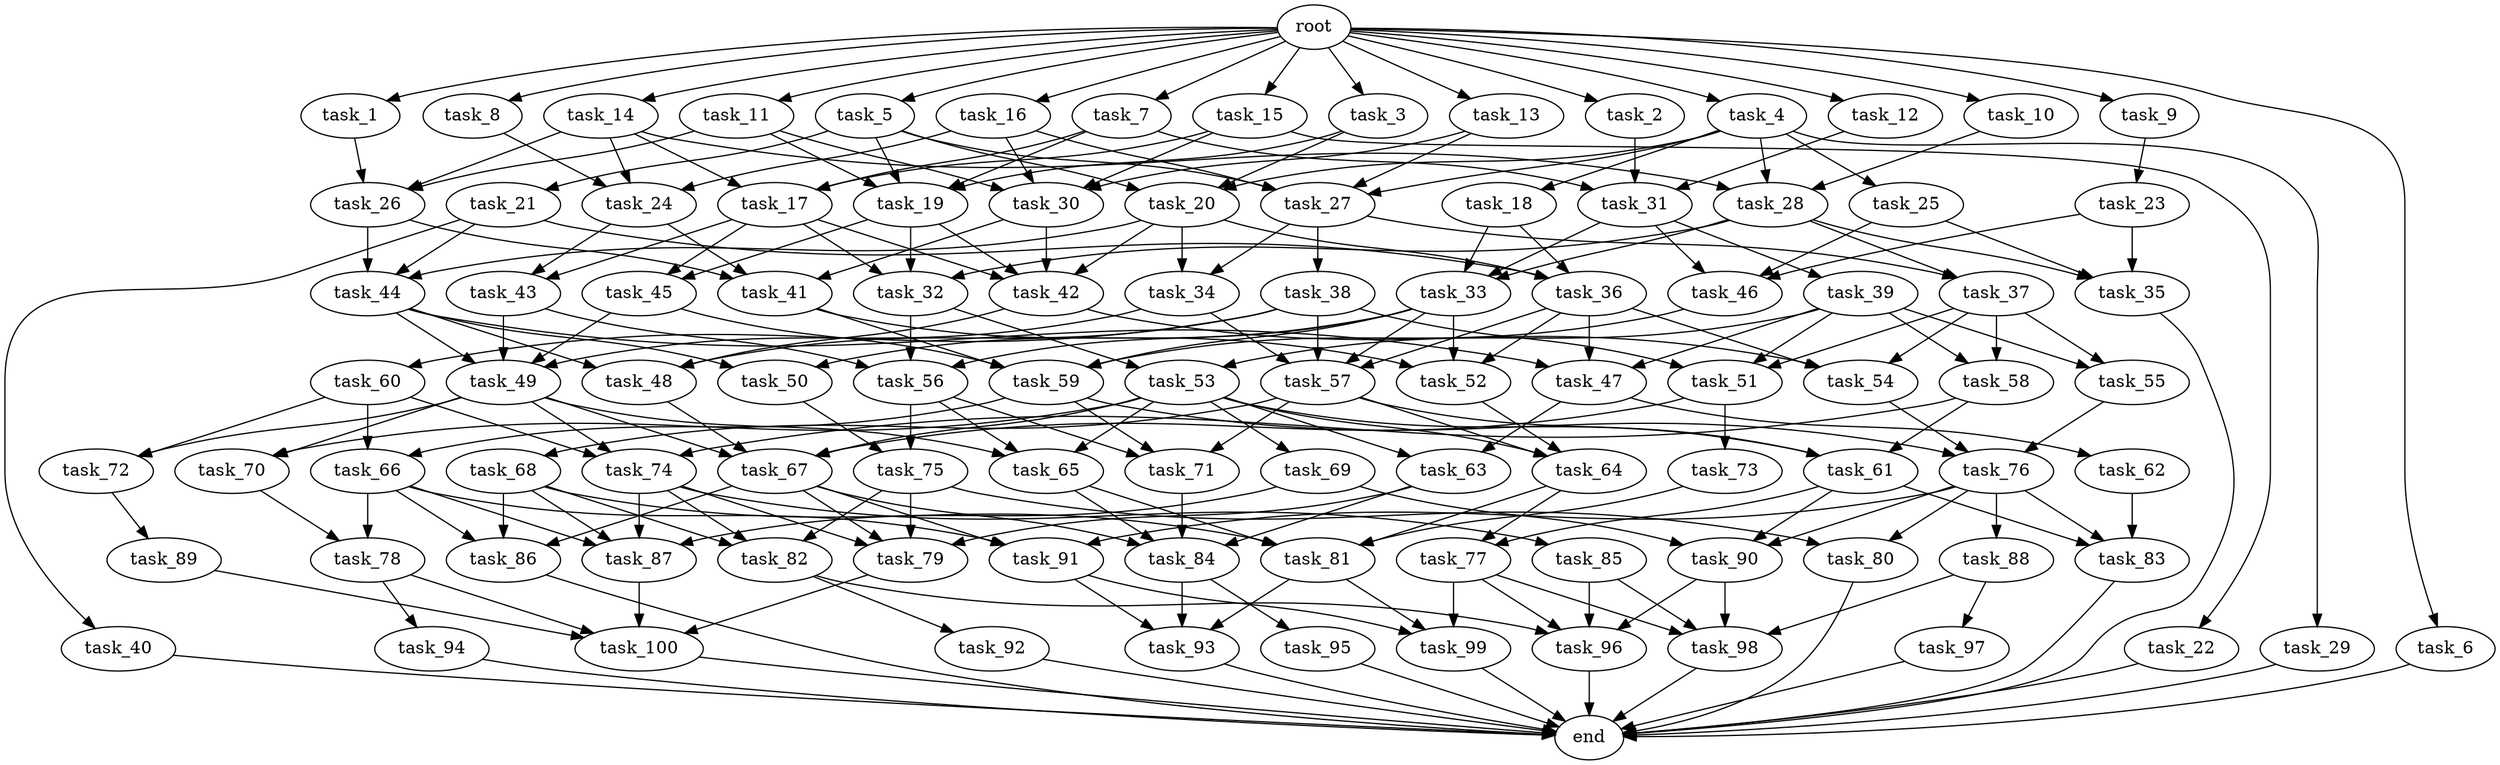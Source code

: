 digraph G {
  task_66 [size="8.303317e+08"];
  task_71 [size="2.043531e+09"];
  task_79 [size="4.201666e+09"];
  task_27 [size="3.087216e+09"];
  task_34 [size="4.301708e+09"];
  task_69 [size="1.119346e+08"];
  task_63 [size="3.937102e+09"];
  task_87 [size="2.095438e+09"];
  task_26 [size="2.920479e+09"];
  task_25 [size="4.453878e+09"];
  task_44 [size="1.235753e+09"];
  task_19 [size="4.104647e+09"];
  task_57 [size="1.362891e+09"];
  task_47 [size="7.652292e+08"];
  task_29 [size="4.599801e+09"];
  task_20 [size="4.438852e+09"];
  task_56 [size="4.816035e+09"];
  task_15 [size="2.268343e+09"];
  task_77 [size="2.357854e+09"];
  task_92 [size="3.638805e+09"];
  task_100 [size="4.037678e+09"];
  task_16 [size="3.863290e+09"];
  task_91 [size="3.492765e+09"];
  task_82 [size="1.365916e+09"];
  task_73 [size="4.098349e+09"];
  task_65 [size="7.980767e+08"];
  task_10 [size="4.190666e+09"];
  task_30 [size="4.127851e+09"];
  task_23 [size="5.361831e+08"];
  task_78 [size="3.213350e+09"];
  task_28 [size="8.451223e+08"];
  task_38 [size="2.632222e+09"];
  task_32 [size="1.101027e+09"];
  task_4 [size="2.532773e+09"];
  task_9 [size="4.406878e+09"];
  task_84 [size="3.750449e+09"];
  task_14 [size="1.749227e+09"];
  end [size="0.000000e+00"];
  task_83 [size="4.261011e+09"];
  task_90 [size="4.161905e+09"];
  task_59 [size="4.495112e+09"];
  task_12 [size="4.047625e+08"];
  task_46 [size="2.770073e+09"];
  task_36 [size="1.591999e+09"];
  task_40 [size="7.691867e+08"];
  task_62 [size="3.375244e+09"];
  task_45 [size="1.919512e+09"];
  task_53 [size="3.792768e+09"];
  task_24 [size="5.045132e+08"];
  task_33 [size="1.287867e+09"];
  task_89 [size="2.008522e+09"];
  task_94 [size="2.434099e+09"];
  task_41 [size="4.812741e+09"];
  task_72 [size="2.500910e+09"];
  task_18 [size="1.496597e+09"];
  task_64 [size="3.513263e+08"];
  task_54 [size="3.967116e+09"];
  task_95 [size="4.355084e+08"];
  task_70 [size="4.399124e+09"];
  task_11 [size="4.842660e+09"];
  task_43 [size="3.002571e+08"];
  task_88 [size="4.629750e+09"];
  task_96 [size="2.927679e+09"];
  task_6 [size="2.551482e+08"];
  task_42 [size="3.383785e+09"];
  task_17 [size="4.173339e+09"];
  task_22 [size="4.073142e+08"];
  task_93 [size="9.551599e+08"];
  task_98 [size="1.353918e+07"];
  task_97 [size="4.534300e+09"];
  task_58 [size="1.136198e+09"];
  task_67 [size="2.799285e+09"];
  root [size="0.000000e+00"];
  task_48 [size="2.678397e+09"];
  task_35 [size="1.993593e+08"];
  task_80 [size="4.289140e+09"];
  task_99 [size="4.148705e+09"];
  task_68 [size="8.940286e+08"];
  task_1 [size="3.789789e+09"];
  task_55 [size="4.864116e+09"];
  task_13 [size="1.332147e+09"];
  task_52 [size="4.678603e+09"];
  task_81 [size="1.520900e+08"];
  task_39 [size="4.594434e+09"];
  task_2 [size="1.403707e+09"];
  task_37 [size="4.848131e+09"];
  task_5 [size="3.735057e+09"];
  task_76 [size="1.194359e+09"];
  task_51 [size="2.634105e+09"];
  task_7 [size="1.366731e+09"];
  task_60 [size="2.696062e+09"];
  task_74 [size="4.769894e+09"];
  task_85 [size="4.940535e+09"];
  task_49 [size="4.685106e+09"];
  task_31 [size="1.027788e+08"];
  task_21 [size="8.040625e+08"];
  task_3 [size="2.368117e+08"];
  task_8 [size="4.483215e+09"];
  task_75 [size="6.168544e+07"];
  task_50 [size="2.496428e+08"];
  task_61 [size="2.171791e+09"];
  task_86 [size="2.866212e+09"];

  task_66 -> task_87 [size="8.303317e+07"];
  task_66 -> task_86 [size="8.303317e+07"];
  task_66 -> task_78 [size="8.303317e+07"];
  task_66 -> task_91 [size="8.303317e+07"];
  task_71 -> task_84 [size="1.362354e+08"];
  task_79 -> task_100 [size="2.100833e+08"];
  task_27 -> task_37 [size="1.543608e+08"];
  task_27 -> task_34 [size="1.543608e+08"];
  task_27 -> task_38 [size="1.543608e+08"];
  task_34 -> task_49 [size="4.301708e+08"];
  task_34 -> task_57 [size="4.301708e+08"];
  task_69 -> task_87 [size="2.238692e+07"];
  task_69 -> task_90 [size="2.238692e+07"];
  task_63 -> task_79 [size="3.937102e+08"];
  task_63 -> task_84 [size="3.937102e+08"];
  task_87 -> task_100 [size="1.047719e+08"];
  task_26 -> task_41 [size="1.946986e+08"];
  task_26 -> task_44 [size="1.946986e+08"];
  task_25 -> task_46 [size="8.907755e+08"];
  task_25 -> task_35 [size="8.907755e+08"];
  task_44 -> task_49 [size="8.238355e+07"];
  task_44 -> task_50 [size="8.238355e+07"];
  task_44 -> task_47 [size="8.238355e+07"];
  task_44 -> task_48 [size="8.238355e+07"];
  task_19 -> task_32 [size="2.052324e+08"];
  task_19 -> task_45 [size="2.052324e+08"];
  task_19 -> task_42 [size="2.052324e+08"];
  task_57 -> task_68 [size="6.814454e+07"];
  task_57 -> task_61 [size="6.814454e+07"];
  task_57 -> task_64 [size="6.814454e+07"];
  task_57 -> task_71 [size="6.814454e+07"];
  task_47 -> task_63 [size="5.101528e+07"];
  task_47 -> task_62 [size="5.101528e+07"];
  task_29 -> end [size="1.000000e-12"];
  task_20 -> task_36 [size="2.959235e+08"];
  task_20 -> task_34 [size="2.959235e+08"];
  task_20 -> task_42 [size="2.959235e+08"];
  task_20 -> task_44 [size="2.959235e+08"];
  task_56 -> task_75 [size="3.210690e+08"];
  task_56 -> task_65 [size="3.210690e+08"];
  task_56 -> task_71 [size="3.210690e+08"];
  task_15 -> task_17 [size="4.536687e+08"];
  task_15 -> task_22 [size="4.536687e+08"];
  task_15 -> task_30 [size="4.536687e+08"];
  task_77 -> task_96 [size="2.357854e+08"];
  task_77 -> task_99 [size="2.357854e+08"];
  task_77 -> task_98 [size="2.357854e+08"];
  task_92 -> end [size="1.000000e-12"];
  task_100 -> end [size="1.000000e-12"];
  task_16 -> task_27 [size="7.726581e+08"];
  task_16 -> task_24 [size="7.726581e+08"];
  task_16 -> task_30 [size="7.726581e+08"];
  task_91 -> task_99 [size="2.328510e+08"];
  task_91 -> task_93 [size="2.328510e+08"];
  task_82 -> task_96 [size="9.106104e+07"];
  task_82 -> task_92 [size="9.106104e+07"];
  task_73 -> task_81 [size="8.196699e+08"];
  task_65 -> task_81 [size="5.320511e+07"];
  task_65 -> task_84 [size="5.320511e+07"];
  task_10 -> task_28 [size="8.381331e+08"];
  task_30 -> task_41 [size="2.063926e+08"];
  task_30 -> task_42 [size="2.063926e+08"];
  task_23 -> task_46 [size="1.072366e+08"];
  task_23 -> task_35 [size="1.072366e+08"];
  task_78 -> task_94 [size="3.213350e+08"];
  task_78 -> task_100 [size="3.213350e+08"];
  task_28 -> task_37 [size="5.634149e+07"];
  task_28 -> task_32 [size="5.634149e+07"];
  task_28 -> task_33 [size="5.634149e+07"];
  task_28 -> task_35 [size="5.634149e+07"];
  task_38 -> task_60 [size="5.264443e+08"];
  task_38 -> task_57 [size="5.264443e+08"];
  task_38 -> task_51 [size="5.264443e+08"];
  task_38 -> task_48 [size="5.264443e+08"];
  task_32 -> task_53 [size="7.340177e+07"];
  task_32 -> task_56 [size="7.340177e+07"];
  task_4 -> task_27 [size="5.065546e+08"];
  task_4 -> task_29 [size="5.065546e+08"];
  task_4 -> task_28 [size="5.065546e+08"];
  task_4 -> task_20 [size="5.065546e+08"];
  task_4 -> task_25 [size="5.065546e+08"];
  task_4 -> task_18 [size="5.065546e+08"];
  task_9 -> task_23 [size="8.813755e+08"];
  task_84 -> task_95 [size="1.875225e+08"];
  task_84 -> task_93 [size="1.875225e+08"];
  task_14 -> task_17 [size="3.498454e+08"];
  task_14 -> task_26 [size="3.498454e+08"];
  task_14 -> task_24 [size="3.498454e+08"];
  task_14 -> task_28 [size="3.498454e+08"];
  task_83 -> end [size="1.000000e-12"];
  task_90 -> task_96 [size="2.774603e+08"];
  task_90 -> task_98 [size="2.774603e+08"];
  task_59 -> task_76 [size="2.247556e+08"];
  task_59 -> task_66 [size="2.247556e+08"];
  task_59 -> task_71 [size="2.247556e+08"];
  task_12 -> task_31 [size="8.095250e+07"];
  task_46 -> task_59 [size="1.846715e+08"];
  task_36 -> task_54 [size="1.061332e+08"];
  task_36 -> task_47 [size="1.061332e+08"];
  task_36 -> task_57 [size="1.061332e+08"];
  task_36 -> task_52 [size="1.061332e+08"];
  task_40 -> end [size="1.000000e-12"];
  task_62 -> task_83 [size="6.750488e+08"];
  task_45 -> task_49 [size="1.919512e+08"];
  task_45 -> task_59 [size="1.919512e+08"];
  task_53 -> task_64 [size="3.792768e+08"];
  task_53 -> task_67 [size="3.792768e+08"];
  task_53 -> task_63 [size="3.792768e+08"];
  task_53 -> task_70 [size="3.792768e+08"];
  task_53 -> task_65 [size="3.792768e+08"];
  task_53 -> task_69 [size="3.792768e+08"];
  task_53 -> task_61 [size="3.792768e+08"];
  task_24 -> task_41 [size="3.363422e+07"];
  task_24 -> task_43 [size="3.363422e+07"];
  task_33 -> task_56 [size="8.585782e+07"];
  task_33 -> task_50 [size="8.585782e+07"];
  task_33 -> task_59 [size="8.585782e+07"];
  task_33 -> task_52 [size="8.585782e+07"];
  task_33 -> task_57 [size="8.585782e+07"];
  task_89 -> task_100 [size="4.017045e+08"];
  task_94 -> end [size="1.000000e-12"];
  task_41 -> task_59 [size="3.208494e+08"];
  task_41 -> task_52 [size="3.208494e+08"];
  task_72 -> task_89 [size="2.500910e+08"];
  task_18 -> task_36 [size="2.993194e+08"];
  task_18 -> task_33 [size="2.993194e+08"];
  task_64 -> task_81 [size="2.342175e+07"];
  task_64 -> task_77 [size="2.342175e+07"];
  task_54 -> task_76 [size="2.644744e+08"];
  task_95 -> end [size="1.000000e-12"];
  task_70 -> task_78 [size="4.399124e+08"];
  task_11 -> task_19 [size="9.685320e+08"];
  task_11 -> task_26 [size="9.685320e+08"];
  task_11 -> task_30 [size="9.685320e+08"];
  task_43 -> task_49 [size="3.002571e+07"];
  task_43 -> task_56 [size="3.002571e+07"];
  task_88 -> task_97 [size="9.259500e+08"];
  task_88 -> task_98 [size="9.259500e+08"];
  task_96 -> end [size="1.000000e-12"];
  task_6 -> end [size="1.000000e-12"];
  task_42 -> task_54 [size="1.691893e+08"];
  task_42 -> task_48 [size="1.691893e+08"];
  task_17 -> task_32 [size="2.782226e+08"];
  task_17 -> task_42 [size="2.782226e+08"];
  task_17 -> task_43 [size="2.782226e+08"];
  task_17 -> task_45 [size="2.782226e+08"];
  task_22 -> end [size="1.000000e-12"];
  task_93 -> end [size="1.000000e-12"];
  task_98 -> end [size="1.000000e-12"];
  task_97 -> end [size="1.000000e-12"];
  task_58 -> task_74 [size="1.136198e+08"];
  task_58 -> task_61 [size="1.136198e+08"];
  task_67 -> task_79 [size="1.399642e+08"];
  task_67 -> task_91 [size="1.399642e+08"];
  task_67 -> task_86 [size="1.399642e+08"];
  task_67 -> task_84 [size="1.399642e+08"];
  root -> task_4 [size="1.000000e-12"];
  root -> task_1 [size="1.000000e-12"];
  root -> task_7 [size="1.000000e-12"];
  root -> task_13 [size="1.000000e-12"];
  root -> task_8 [size="1.000000e-12"];
  root -> task_11 [size="1.000000e-12"];
  root -> task_15 [size="1.000000e-12"];
  root -> task_2 [size="1.000000e-12"];
  root -> task_9 [size="1.000000e-12"];
  root -> task_6 [size="1.000000e-12"];
  root -> task_14 [size="1.000000e-12"];
  root -> task_16 [size="1.000000e-12"];
  root -> task_5 [size="1.000000e-12"];
  root -> task_12 [size="1.000000e-12"];
  root -> task_3 [size="1.000000e-12"];
  root -> task_10 [size="1.000000e-12"];
  task_48 -> task_67 [size="1.785598e+08"];
  task_35 -> end [size="1.000000e-12"];
  task_80 -> end [size="1.000000e-12"];
  task_99 -> end [size="1.000000e-12"];
  task_68 -> task_87 [size="1.788057e+08"];
  task_68 -> task_81 [size="1.788057e+08"];
  task_68 -> task_86 [size="1.788057e+08"];
  task_68 -> task_82 [size="1.788057e+08"];
  task_1 -> task_26 [size="7.579579e+08"];
  task_55 -> task_76 [size="4.864116e+08"];
  task_13 -> task_27 [size="2.664295e+08"];
  task_13 -> task_30 [size="2.664295e+08"];
  task_52 -> task_64 [size="3.119069e+08"];
  task_81 -> task_99 [size="7.604499e+06"];
  task_81 -> task_93 [size="7.604499e+06"];
  task_39 -> task_58 [size="9.188869e+08"];
  task_39 -> task_47 [size="9.188869e+08"];
  task_39 -> task_53 [size="9.188869e+08"];
  task_39 -> task_51 [size="9.188869e+08"];
  task_39 -> task_55 [size="9.188869e+08"];
  task_2 -> task_31 [size="2.807414e+08"];
  task_37 -> task_54 [size="4.848131e+08"];
  task_37 -> task_58 [size="4.848131e+08"];
  task_37 -> task_51 [size="4.848131e+08"];
  task_37 -> task_55 [size="4.848131e+08"];
  task_5 -> task_19 [size="7.470115e+08"];
  task_5 -> task_27 [size="7.470115e+08"];
  task_5 -> task_21 [size="7.470115e+08"];
  task_5 -> task_20 [size="7.470115e+08"];
  task_76 -> task_88 [size="7.962395e+07"];
  task_76 -> task_80 [size="7.962395e+07"];
  task_76 -> task_83 [size="7.962395e+07"];
  task_76 -> task_90 [size="7.962395e+07"];
  task_76 -> task_91 [size="7.962395e+07"];
  task_51 -> task_73 [size="1.756070e+08"];
  task_51 -> task_67 [size="1.756070e+08"];
  task_7 -> task_19 [size="2.733463e+08"];
  task_7 -> task_31 [size="2.733463e+08"];
  task_7 -> task_17 [size="2.733463e+08"];
  task_60 -> task_74 [size="5.392124e+08"];
  task_60 -> task_66 [size="5.392124e+08"];
  task_60 -> task_72 [size="5.392124e+08"];
  task_74 -> task_79 [size="3.179929e+08"];
  task_74 -> task_87 [size="3.179929e+08"];
  task_74 -> task_85 [size="3.179929e+08"];
  task_74 -> task_82 [size="3.179929e+08"];
  task_85 -> task_96 [size="9.881070e+08"];
  task_85 -> task_98 [size="9.881070e+08"];
  task_49 -> task_67 [size="2.342553e+08"];
  task_49 -> task_74 [size="2.342553e+08"];
  task_49 -> task_70 [size="2.342553e+08"];
  task_49 -> task_65 [size="2.342553e+08"];
  task_49 -> task_72 [size="2.342553e+08"];
  task_31 -> task_39 [size="6.851918e+06"];
  task_31 -> task_46 [size="6.851918e+06"];
  task_31 -> task_33 [size="6.851918e+06"];
  task_21 -> task_36 [size="1.608125e+08"];
  task_21 -> task_40 [size="1.608125e+08"];
  task_21 -> task_44 [size="1.608125e+08"];
  task_3 -> task_19 [size="4.736234e+07"];
  task_3 -> task_20 [size="4.736234e+07"];
  task_8 -> task_24 [size="8.966431e+08"];
  task_75 -> task_79 [size="6.168544e+06"];
  task_75 -> task_80 [size="6.168544e+06"];
  task_75 -> task_82 [size="6.168544e+06"];
  task_50 -> task_75 [size="2.496428e+07"];
  task_61 -> task_90 [size="1.447860e+08"];
  task_61 -> task_83 [size="1.447860e+08"];
  task_61 -> task_77 [size="1.447860e+08"];
  task_86 -> end [size="1.000000e-12"];
}

